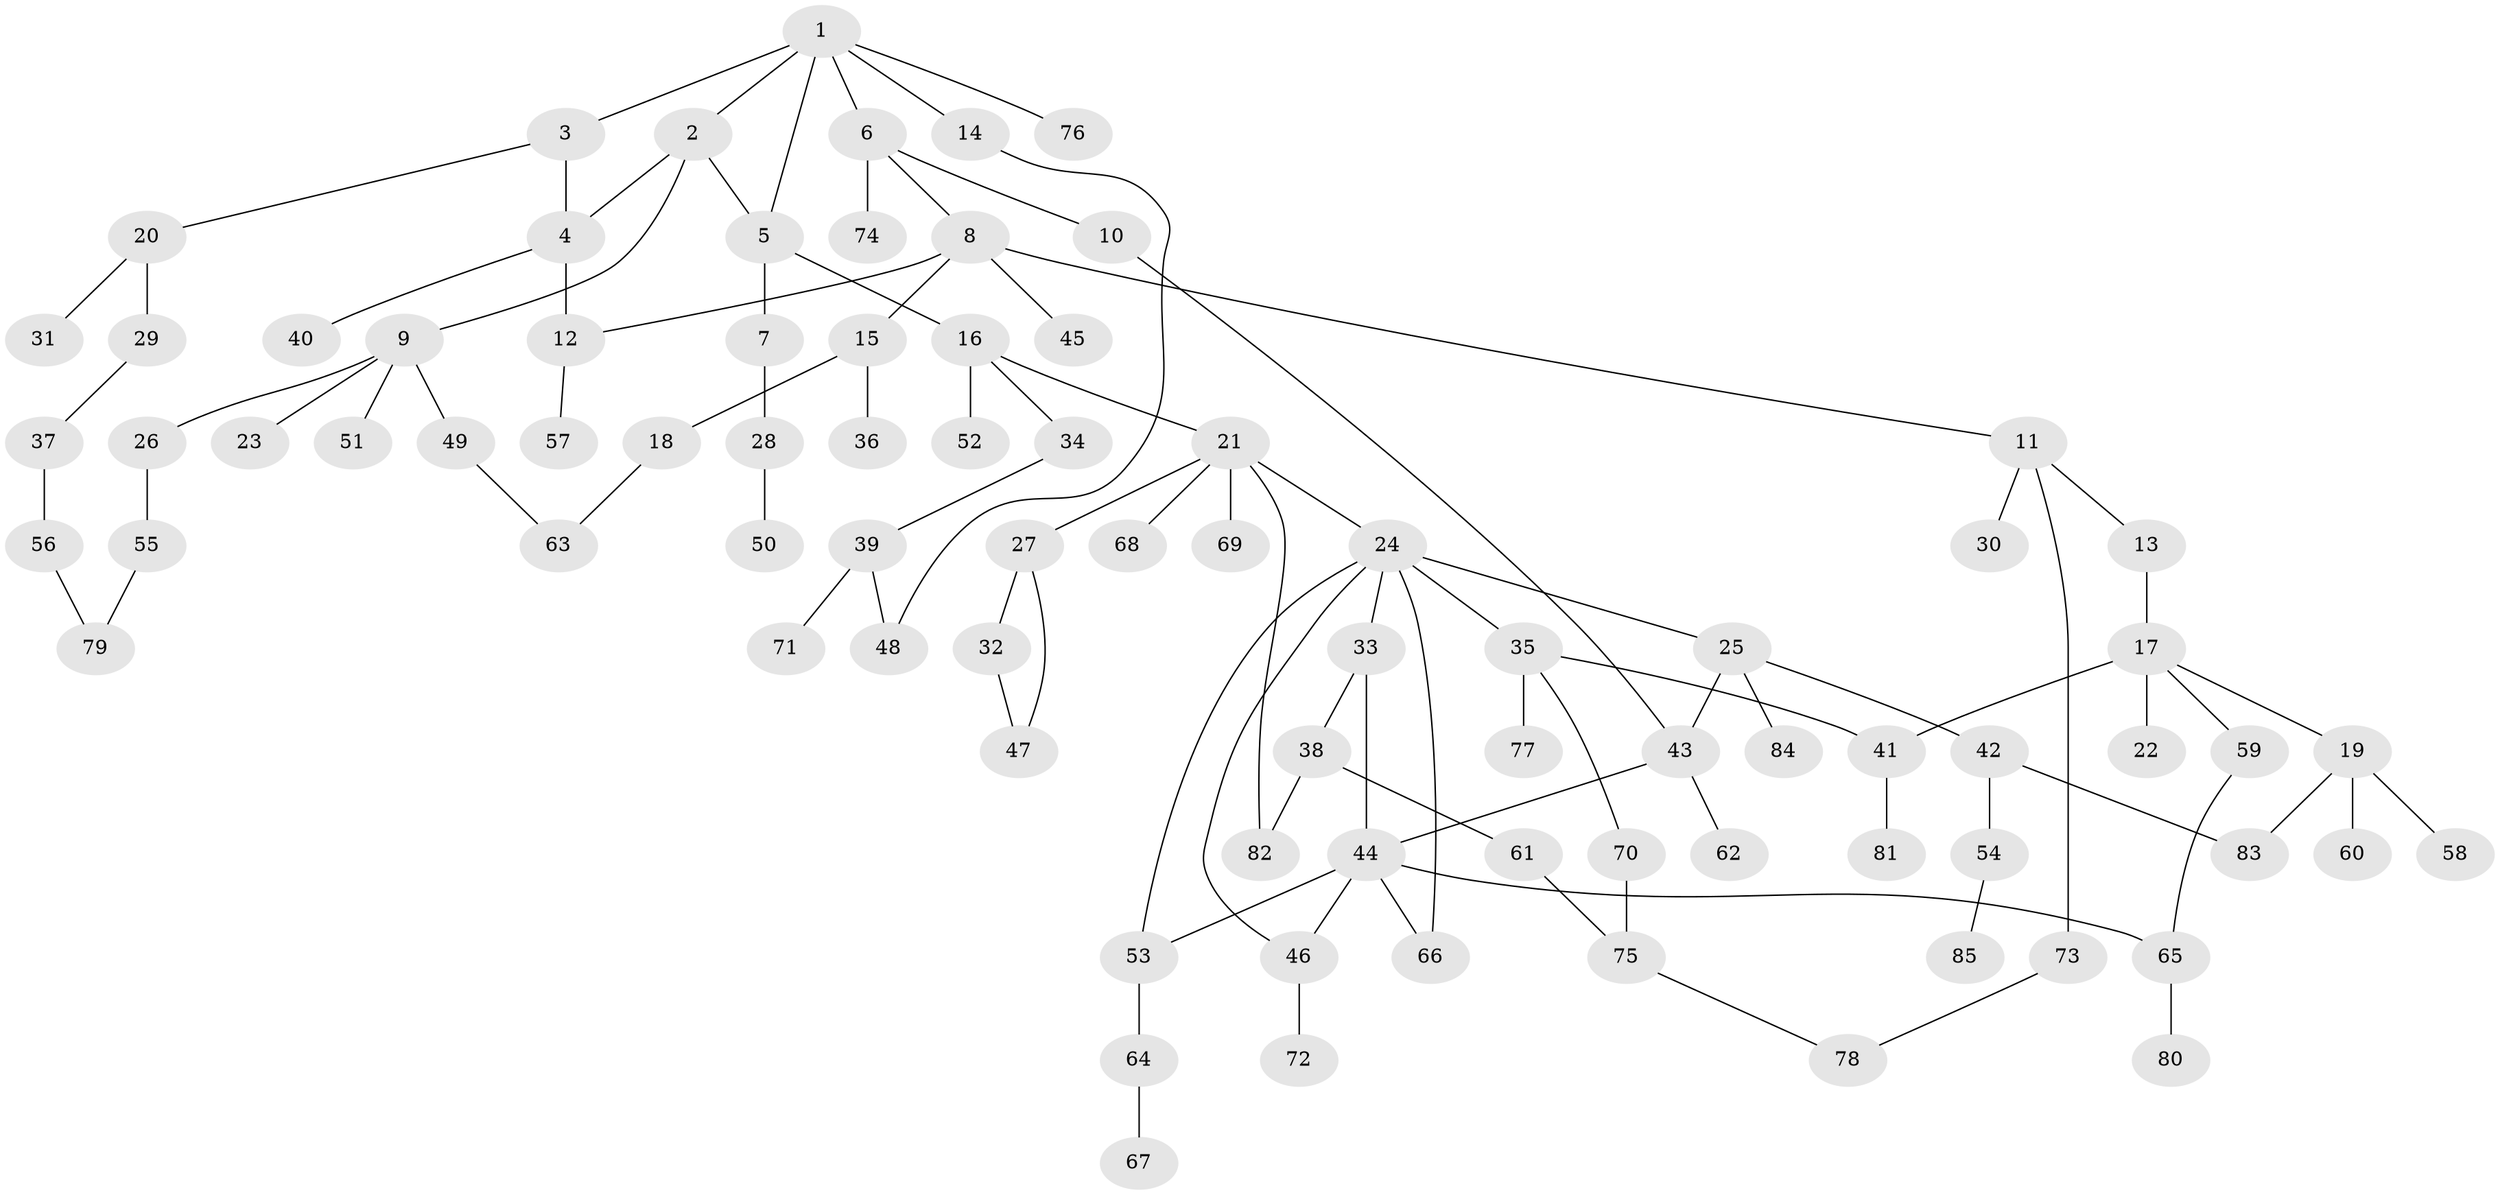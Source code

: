 // coarse degree distribution, {6: 0.047619047619047616, 4: 0.047619047619047616, 1: 0.5714285714285714, 2: 0.2619047619047619, 5: 0.023809523809523808, 10: 0.023809523809523808, 13: 0.023809523809523808}
// Generated by graph-tools (version 1.1) at 2025/44/03/04/25 21:44:51]
// undirected, 85 vertices, 102 edges
graph export_dot {
graph [start="1"]
  node [color=gray90,style=filled];
  1;
  2;
  3;
  4;
  5;
  6;
  7;
  8;
  9;
  10;
  11;
  12;
  13;
  14;
  15;
  16;
  17;
  18;
  19;
  20;
  21;
  22;
  23;
  24;
  25;
  26;
  27;
  28;
  29;
  30;
  31;
  32;
  33;
  34;
  35;
  36;
  37;
  38;
  39;
  40;
  41;
  42;
  43;
  44;
  45;
  46;
  47;
  48;
  49;
  50;
  51;
  52;
  53;
  54;
  55;
  56;
  57;
  58;
  59;
  60;
  61;
  62;
  63;
  64;
  65;
  66;
  67;
  68;
  69;
  70;
  71;
  72;
  73;
  74;
  75;
  76;
  77;
  78;
  79;
  80;
  81;
  82;
  83;
  84;
  85;
  1 -- 2;
  1 -- 3;
  1 -- 6;
  1 -- 14;
  1 -- 76;
  1 -- 5;
  2 -- 5;
  2 -- 9;
  2 -- 4;
  3 -- 4;
  3 -- 20;
  4 -- 40;
  4 -- 12;
  5 -- 7;
  5 -- 16;
  6 -- 8;
  6 -- 10;
  6 -- 74;
  7 -- 28;
  8 -- 11;
  8 -- 12;
  8 -- 15;
  8 -- 45;
  9 -- 23;
  9 -- 26;
  9 -- 49;
  9 -- 51;
  10 -- 43;
  11 -- 13;
  11 -- 30;
  11 -- 73;
  12 -- 57;
  13 -- 17;
  14 -- 48;
  15 -- 18;
  15 -- 36;
  16 -- 21;
  16 -- 34;
  16 -- 52;
  17 -- 19;
  17 -- 22;
  17 -- 41;
  17 -- 59;
  18 -- 63;
  19 -- 58;
  19 -- 60;
  19 -- 83;
  20 -- 29;
  20 -- 31;
  21 -- 24;
  21 -- 27;
  21 -- 68;
  21 -- 69;
  21 -- 82;
  24 -- 25;
  24 -- 33;
  24 -- 35;
  24 -- 46;
  24 -- 53;
  24 -- 66;
  25 -- 42;
  25 -- 43;
  25 -- 84;
  26 -- 55;
  27 -- 32;
  27 -- 47;
  28 -- 50;
  29 -- 37;
  32 -- 47;
  33 -- 38;
  33 -- 44;
  34 -- 39;
  35 -- 70;
  35 -- 77;
  35 -- 41;
  37 -- 56;
  38 -- 61;
  38 -- 82;
  39 -- 71;
  39 -- 48;
  41 -- 81;
  42 -- 54;
  42 -- 83;
  43 -- 44;
  43 -- 62;
  44 -- 66;
  44 -- 65;
  44 -- 46;
  44 -- 53;
  46 -- 72;
  49 -- 63;
  53 -- 64;
  54 -- 85;
  55 -- 79;
  56 -- 79;
  59 -- 65;
  61 -- 75;
  64 -- 67;
  65 -- 80;
  70 -- 75;
  73 -- 78;
  75 -- 78;
}
